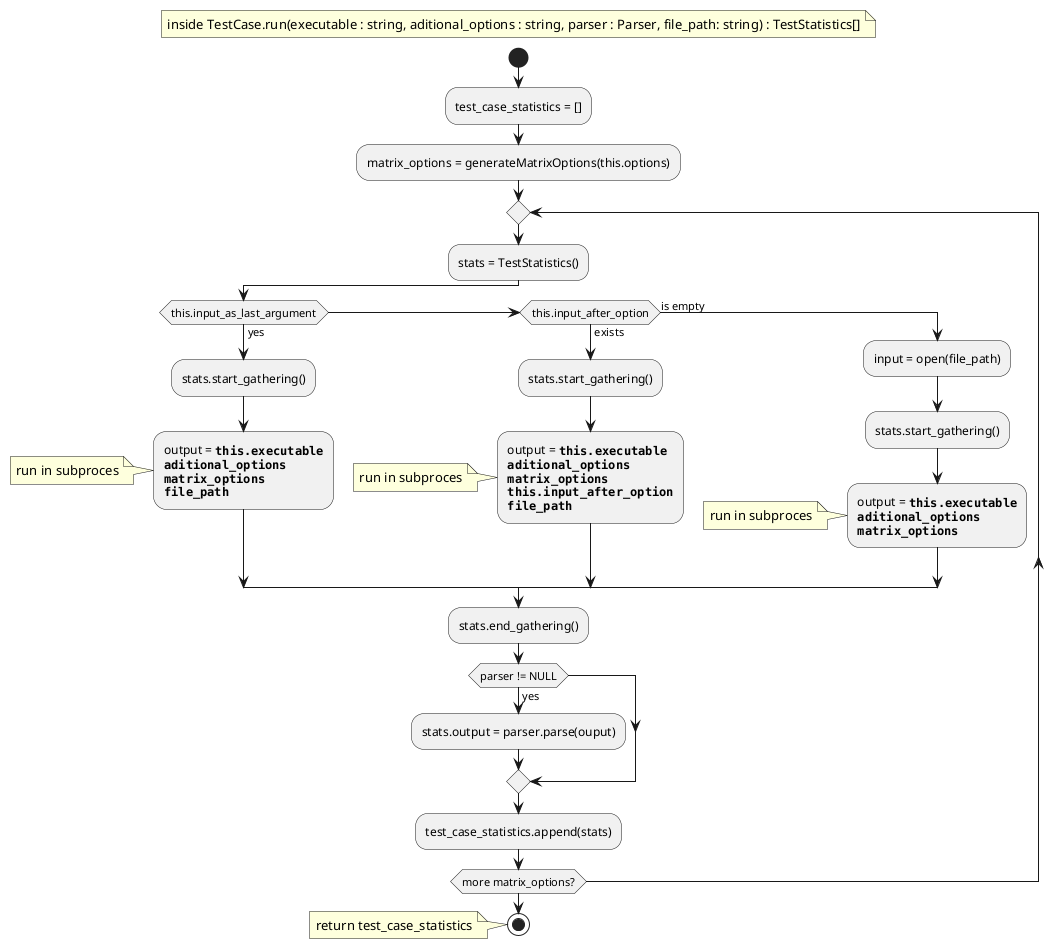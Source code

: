 @startuml
floating note: inside TestCase.run(executable : string, aditional_options : string, parser : Parser, file_path: string) : TestStatistics[]
start

:test_case_statistics = [];
:matrix_options = generateMatrixOptions(this.options);
repeat
:stats = TestStatistics();
if (this.input_as_last_argument) then (yes)
  :stats.start_gathering();
  :output = <b>""this.executable""
  <b>""aditional_options""
  <b>""matrix_options""
  <b>""file_path"";
  note: run in subproces
elseif (this.input_after_option) then (exists)
  :stats.start_gathering();
  :output = <b>""this.executable""
  <b>""aditional_options""
  <b>""matrix_options""
  <b>""this.input_after_option""
  <b>""file_path"";
  note: run in subproces
else (is empty)
  :input = open(file_path);
  :stats.start_gathering();
  :output = <b>""this.executable""
  <b>""aditional_options""
  <b>""matrix_options"";
  note: run in subproces
endif
:stats.end_gathering();

if (parser != NULL) then (yes)
  :stats.output = parser.parse(ouput);
endif
:test_case_statistics.append(stats);
repeat while (more matrix_options?)

stop
note: return test_case_statistics

@enduml
